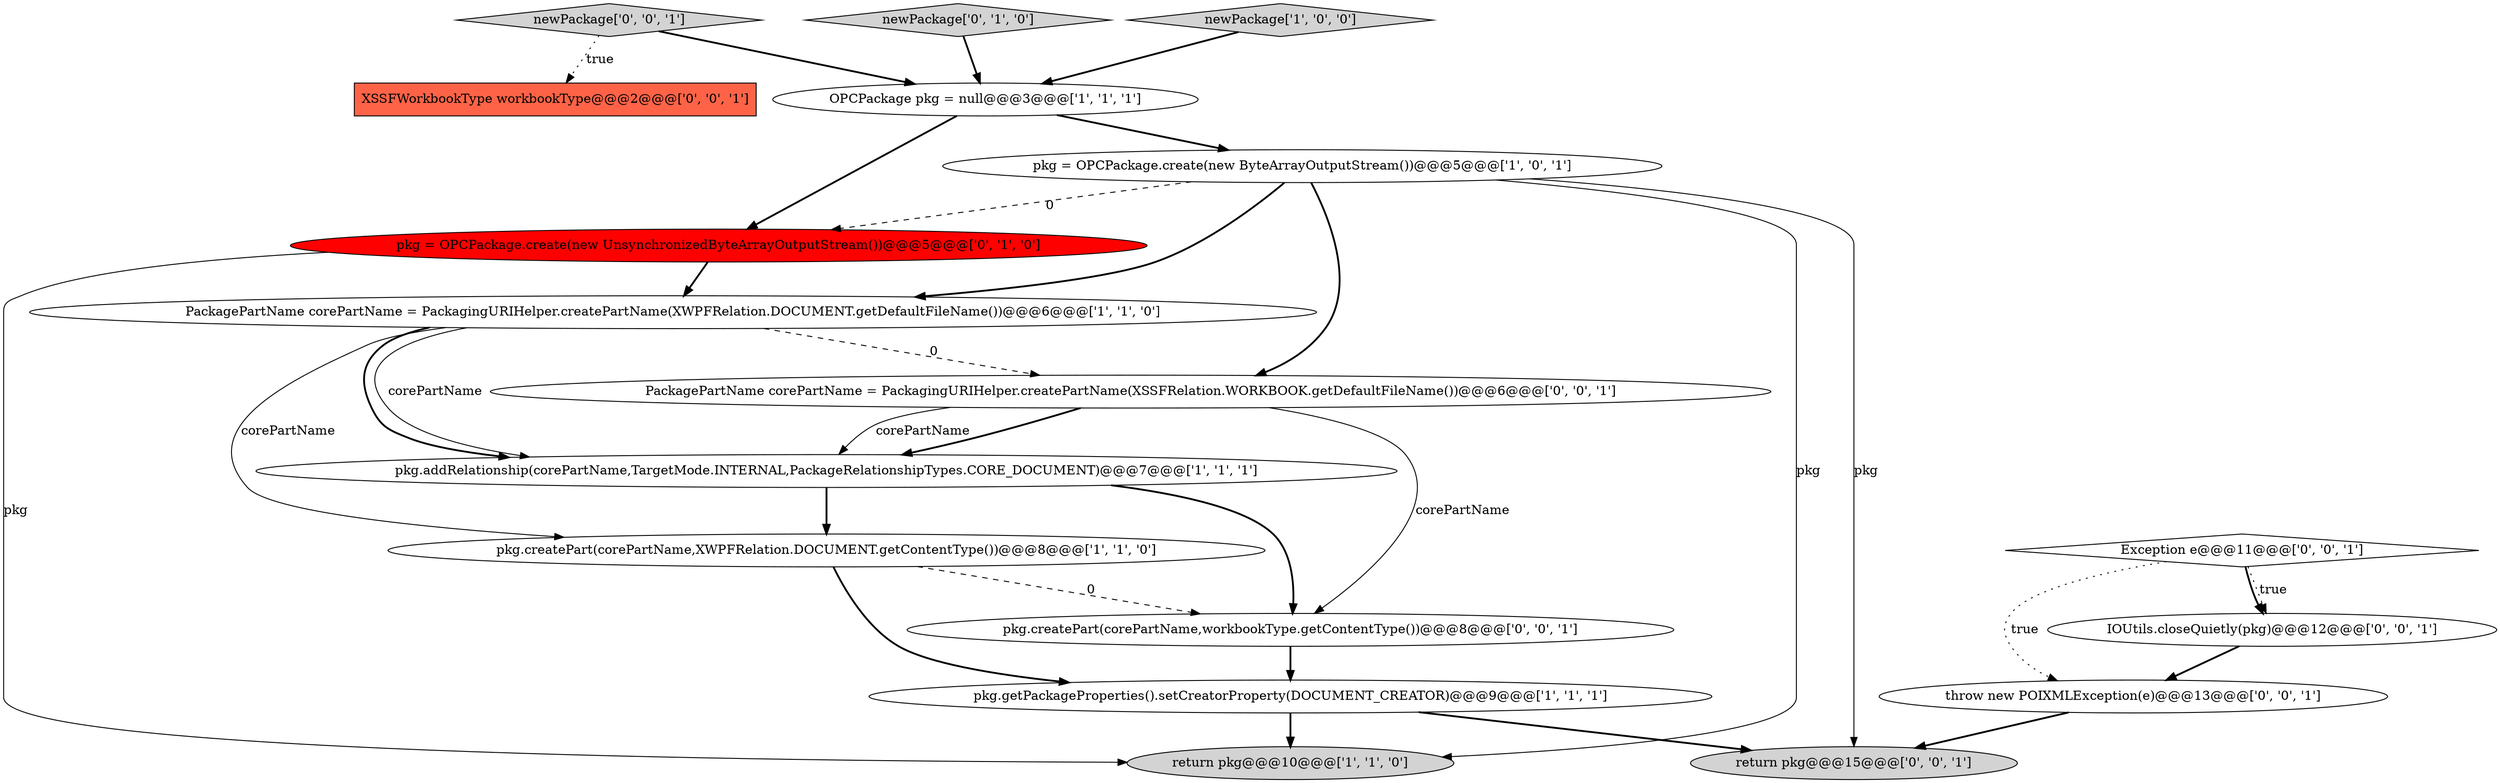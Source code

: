 digraph {
13 [style = filled, label = "Exception e@@@11@@@['0', '0', '1']", fillcolor = white, shape = diamond image = "AAA0AAABBB3BBB"];
0 [style = filled, label = "PackagePartName corePartName = PackagingURIHelper.createPartName(XWPFRelation.DOCUMENT.getDefaultFileName())@@@6@@@['1', '1', '0']", fillcolor = white, shape = ellipse image = "AAA0AAABBB1BBB"];
16 [style = filled, label = "throw new POIXMLException(e)@@@13@@@['0', '0', '1']", fillcolor = white, shape = ellipse image = "AAA0AAABBB3BBB"];
10 [style = filled, label = "return pkg@@@15@@@['0', '0', '1']", fillcolor = lightgray, shape = ellipse image = "AAA0AAABBB3BBB"];
7 [style = filled, label = "pkg.createPart(corePartName,XWPFRelation.DOCUMENT.getContentType())@@@8@@@['1', '1', '0']", fillcolor = white, shape = ellipse image = "AAA0AAABBB1BBB"];
1 [style = filled, label = "newPackage['1', '0', '0']", fillcolor = lightgray, shape = diamond image = "AAA0AAABBB1BBB"];
5 [style = filled, label = "pkg.getPackageProperties().setCreatorProperty(DOCUMENT_CREATOR)@@@9@@@['1', '1', '1']", fillcolor = white, shape = ellipse image = "AAA0AAABBB1BBB"];
12 [style = filled, label = "pkg.createPart(corePartName,workbookType.getContentType())@@@8@@@['0', '0', '1']", fillcolor = white, shape = ellipse image = "AAA0AAABBB3BBB"];
14 [style = filled, label = "XSSFWorkbookType workbookType@@@2@@@['0', '0', '1']", fillcolor = tomato, shape = box image = "AAA0AAABBB3BBB"];
2 [style = filled, label = "pkg.addRelationship(corePartName,TargetMode.INTERNAL,PackageRelationshipTypes.CORE_DOCUMENT)@@@7@@@['1', '1', '1']", fillcolor = white, shape = ellipse image = "AAA0AAABBB1BBB"];
11 [style = filled, label = "PackagePartName corePartName = PackagingURIHelper.createPartName(XSSFRelation.WORKBOOK.getDefaultFileName())@@@6@@@['0', '0', '1']", fillcolor = white, shape = ellipse image = "AAA0AAABBB3BBB"];
17 [style = filled, label = "newPackage['0', '0', '1']", fillcolor = lightgray, shape = diamond image = "AAA0AAABBB3BBB"];
3 [style = filled, label = "return pkg@@@10@@@['1', '1', '0']", fillcolor = lightgray, shape = ellipse image = "AAA0AAABBB1BBB"];
9 [style = filled, label = "pkg = OPCPackage.create(new UnsynchronizedByteArrayOutputStream())@@@5@@@['0', '1', '0']", fillcolor = red, shape = ellipse image = "AAA1AAABBB2BBB"];
15 [style = filled, label = "IOUtils.closeQuietly(pkg)@@@12@@@['0', '0', '1']", fillcolor = white, shape = ellipse image = "AAA0AAABBB3BBB"];
8 [style = filled, label = "newPackage['0', '1', '0']", fillcolor = lightgray, shape = diamond image = "AAA0AAABBB2BBB"];
6 [style = filled, label = "OPCPackage pkg = null@@@3@@@['1', '1', '1']", fillcolor = white, shape = ellipse image = "AAA0AAABBB1BBB"];
4 [style = filled, label = "pkg = OPCPackage.create(new ByteArrayOutputStream())@@@5@@@['1', '0', '1']", fillcolor = white, shape = ellipse image = "AAA0AAABBB1BBB"];
5->3 [style = bold, label=""];
5->10 [style = bold, label=""];
13->16 [style = dotted, label="true"];
9->3 [style = solid, label="pkg"];
4->10 [style = solid, label="pkg"];
9->0 [style = bold, label=""];
12->5 [style = bold, label=""];
17->6 [style = bold, label=""];
16->10 [style = bold, label=""];
0->2 [style = solid, label="corePartName"];
0->2 [style = bold, label=""];
17->14 [style = dotted, label="true"];
8->6 [style = bold, label=""];
0->11 [style = dashed, label="0"];
15->16 [style = bold, label=""];
0->7 [style = solid, label="corePartName"];
11->2 [style = bold, label=""];
2->12 [style = bold, label=""];
4->0 [style = bold, label=""];
6->4 [style = bold, label=""];
4->9 [style = dashed, label="0"];
7->5 [style = bold, label=""];
1->6 [style = bold, label=""];
11->12 [style = solid, label="corePartName"];
11->2 [style = solid, label="corePartName"];
7->12 [style = dashed, label="0"];
13->15 [style = dotted, label="true"];
13->15 [style = bold, label=""];
2->7 [style = bold, label=""];
6->9 [style = bold, label=""];
4->11 [style = bold, label=""];
4->3 [style = solid, label="pkg"];
}
